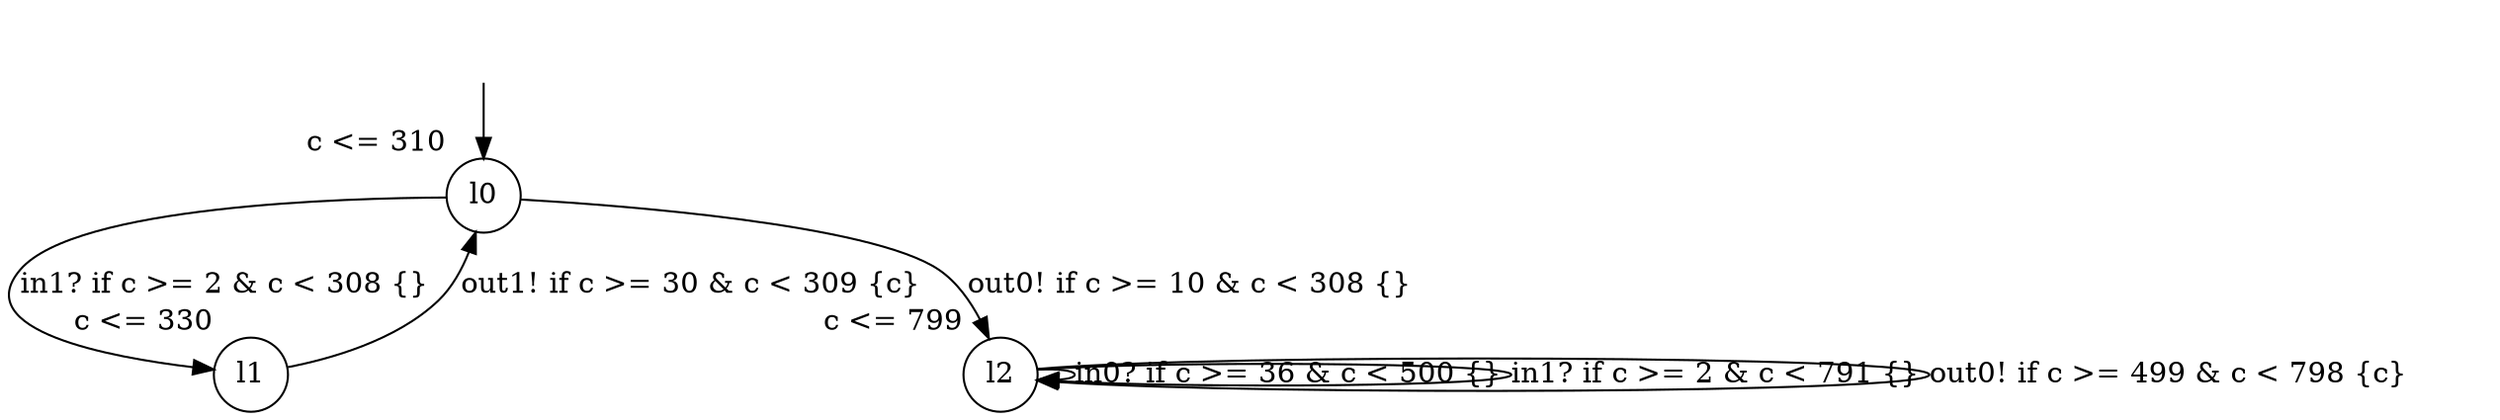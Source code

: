 digraph g {
__start0 [label="" shape="none"];
l0 [shape="circle" margin=0 label="l0", xlabel="c <= 310"];
l1 [shape="circle" margin=0 label="l1", xlabel="c <= 330"];
l2 [shape="circle" margin=0 label="l2", xlabel="c <= 799"];
l0 -> l1 [label="in1? if c >= 2 & c < 308 {} "];
l0 -> l2 [label="out0! if c >= 10 & c < 308 {} "];
l1 -> l0 [label="out1! if c >= 30 & c < 309 {c} "];
l2 -> l2 [label="in0? if c >= 36 & c < 500 {} "];
l2 -> l2 [label="in1? if c >= 2 & c < 791 {} "];
l2 -> l2 [label="out0! if c >= 499 & c < 798 {c} "];
__start0 -> l0;
}
